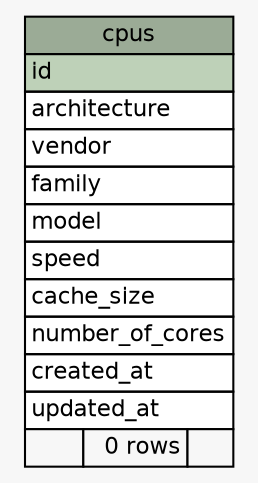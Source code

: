 // dot 2.40.1 on Linux 5.0.0-23-generic
// SchemaSpy rev 590
digraph "cpus" {
  graph [
    rankdir="RL"
    bgcolor="#f7f7f7"
    nodesep="0.18"
    ranksep="0.46"
    fontname="Helvetica"
    fontsize="11"
  ];
  node [
    fontname="Helvetica"
    fontsize="11"
    shape="plaintext"
  ];
  edge [
    arrowsize="0.8"
  ];
  "cpus" [
    label=<
    <TABLE BORDER="0" CELLBORDER="1" CELLSPACING="0" BGCOLOR="#ffffff">
      <TR><TD COLSPAN="3" BGCOLOR="#9bab96" ALIGN="CENTER">cpus</TD></TR>
      <TR><TD PORT="id" COLSPAN="3" BGCOLOR="#bed1b8" ALIGN="LEFT">id</TD></TR>
      <TR><TD PORT="architecture" COLSPAN="3" ALIGN="LEFT">architecture</TD></TR>
      <TR><TD PORT="vendor" COLSPAN="3" ALIGN="LEFT">vendor</TD></TR>
      <TR><TD PORT="family" COLSPAN="3" ALIGN="LEFT">family</TD></TR>
      <TR><TD PORT="model" COLSPAN="3" ALIGN="LEFT">model</TD></TR>
      <TR><TD PORT="speed" COLSPAN="3" ALIGN="LEFT">speed</TD></TR>
      <TR><TD PORT="cache_size" COLSPAN="3" ALIGN="LEFT">cache_size</TD></TR>
      <TR><TD PORT="number_of_cores" COLSPAN="3" ALIGN="LEFT">number_of_cores</TD></TR>
      <TR><TD PORT="created_at" COLSPAN="3" ALIGN="LEFT">created_at</TD></TR>
      <TR><TD PORT="updated_at" COLSPAN="3" ALIGN="LEFT">updated_at</TD></TR>
      <TR><TD ALIGN="LEFT" BGCOLOR="#f7f7f7">  </TD><TD ALIGN="RIGHT" BGCOLOR="#f7f7f7">0 rows</TD><TD ALIGN="RIGHT" BGCOLOR="#f7f7f7">  </TD></TR>
    </TABLE>>
    URL="tables/cpus.html"
    tooltip="cpus"
  ];
}
